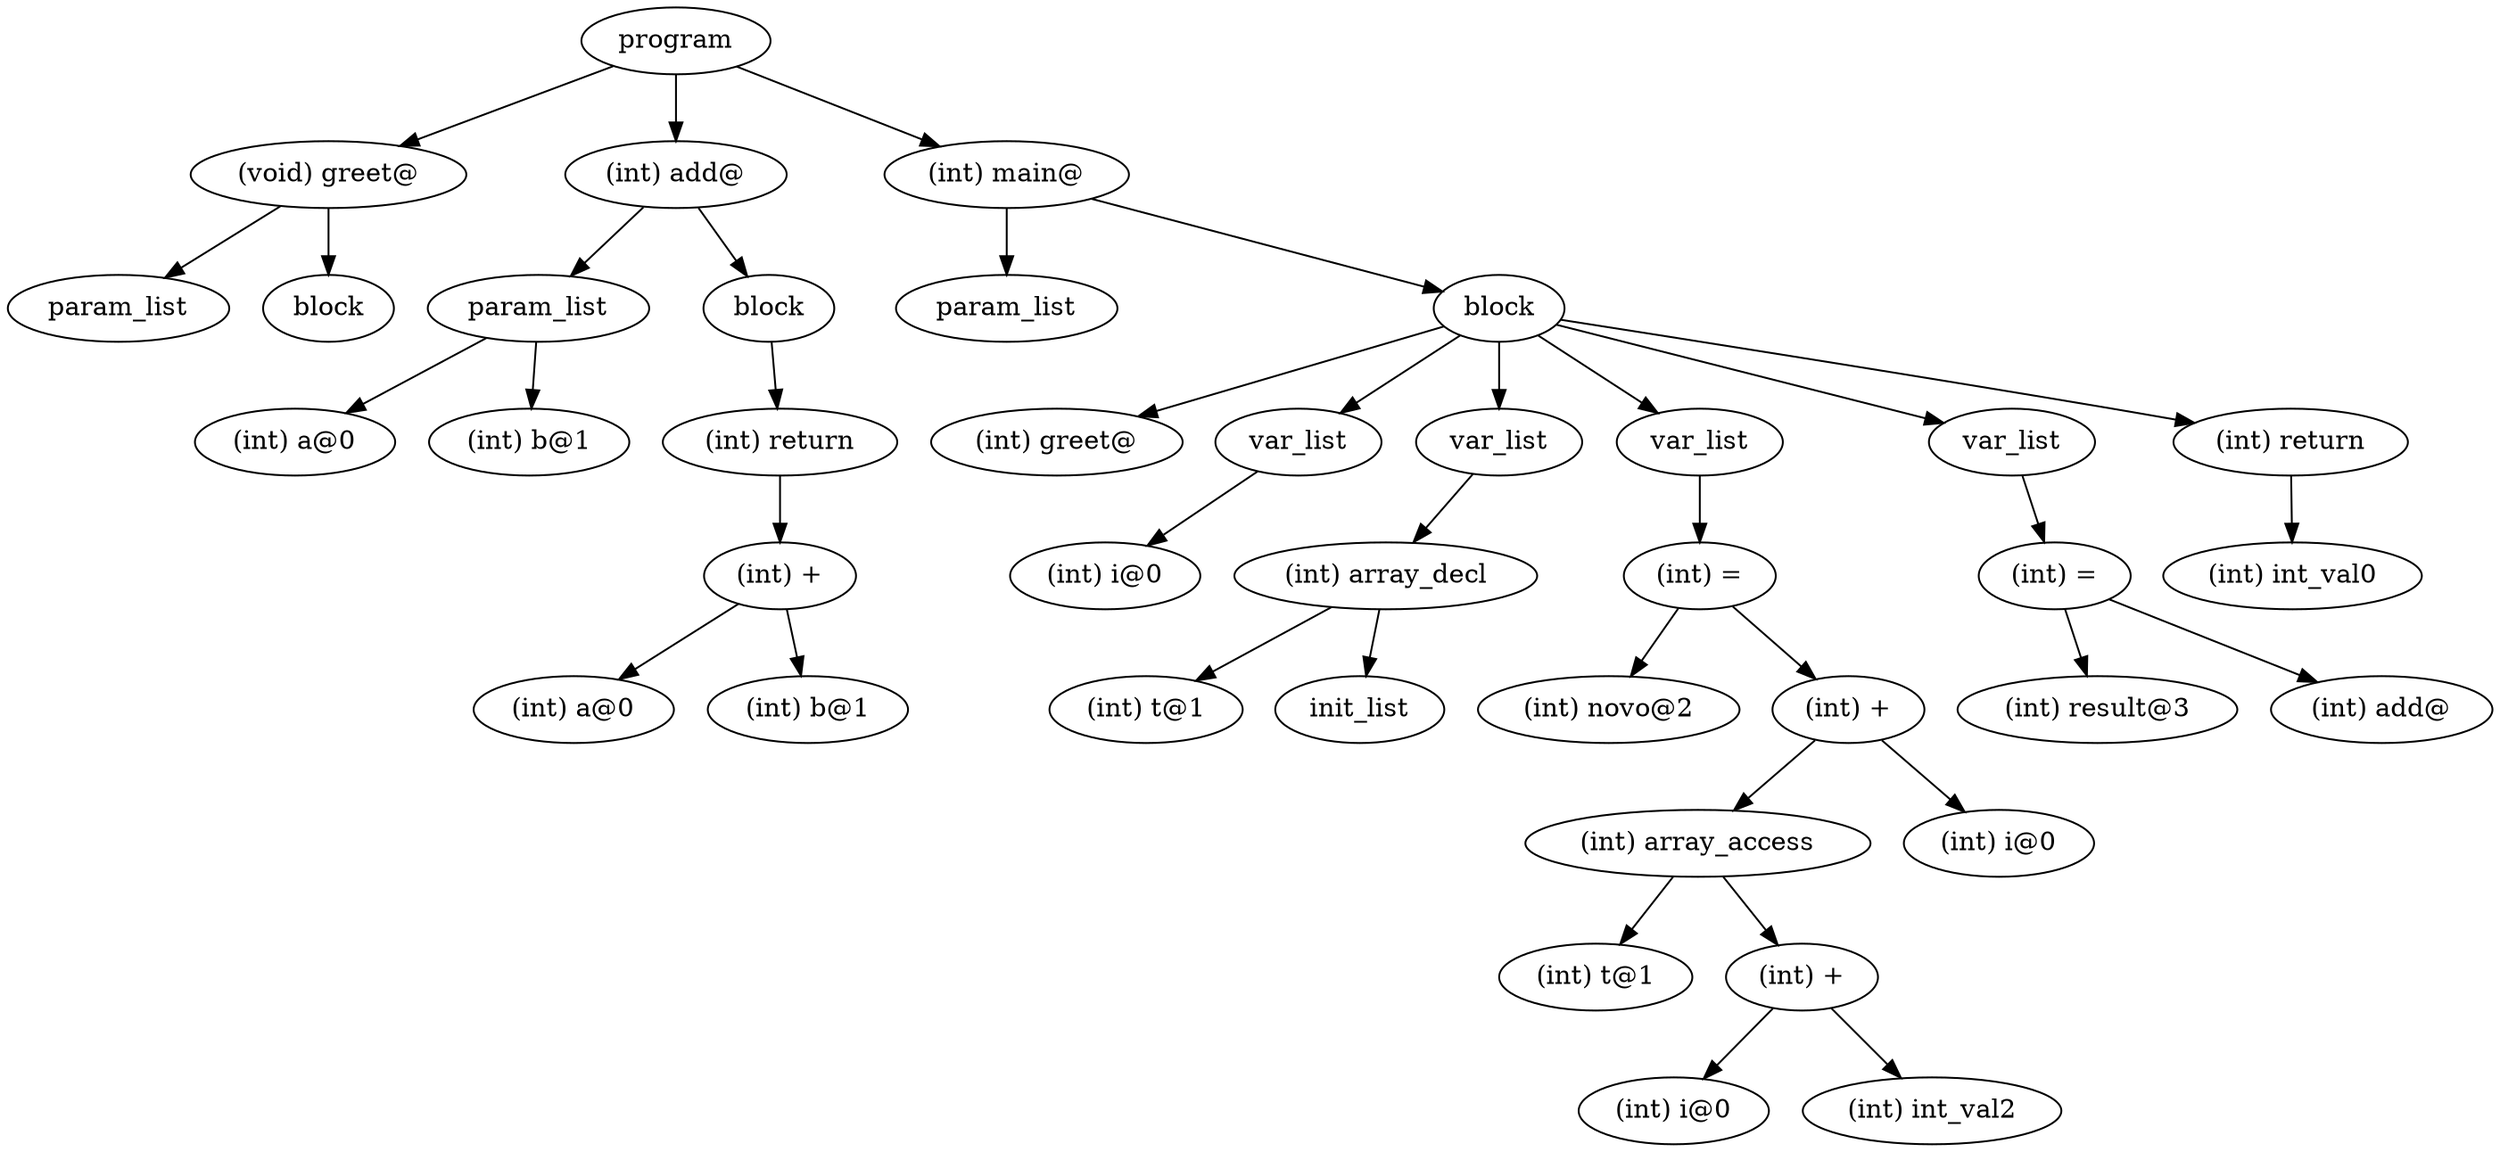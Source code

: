 digraph {
graph [ordering="out"];
node0[label="program"];
node1[label="(void) greet@"];
node2[label="param_list"];
node1 -> node2;
node3[label="block"];
node1 -> node3;
node0 -> node1;
node4[label="(int) add@"];
node5[label="param_list"];
node6[label="(int) a@0"];
node5 -> node6;
node7[label="(int) b@1"];
node5 -> node7;
node4 -> node5;
node8[label="block"];
node9[label="(int) return"];
node10[label="(int) +"];
node11[label="(int) a@0"];
node10 -> node11;
node12[label="(int) b@1"];
node10 -> node12;
node9 -> node10;
node8 -> node9;
node4 -> node8;
node0 -> node4;
node13[label="(int) main@"];
node14[label="param_list"];
node13 -> node14;
node15[label="block"];
node16[label="(int) greet@"];
node15 -> node16;
node17[label="var_list"];
node18[label="(int) i@0"];
node17 -> node18;
node15 -> node17;
node19[label="var_list"];
node20[label="(int) array_decl"];
node21[label="(int) t@1"];
node20 -> node21;
node22[label="init_list"];
node20 -> node22;
node19 -> node20;
node15 -> node19;
node23[label="var_list"];
node24[label="(int) ="];
node25[label="(int) novo@2"];
node24 -> node25;
node26[label="(int) +"];
node27[label="(int) array_access"];
node28[label="(int) t@1"];
node27 -> node28;
node29[label="(int) +"];
node30[label="(int) i@0"];
node29 -> node30;
node31[label="(int) int_val2"];
node29 -> node31;
node27 -> node29;
node26 -> node27;
node32[label="(int) i@0"];
node26 -> node32;
node24 -> node26;
node23 -> node24;
node15 -> node23;
node33[label="var_list"];
node34[label="(int) ="];
node35[label="(int) result@3"];
node34 -> node35;
node36[label="(int) add@"];
node34 -> node36;
node33 -> node34;
node15 -> node33;
node37[label="(int) return"];
node38[label="(int) int_val0"];
node37 -> node38;
node15 -> node37;
node13 -> node15;
node0 -> node13;
}
